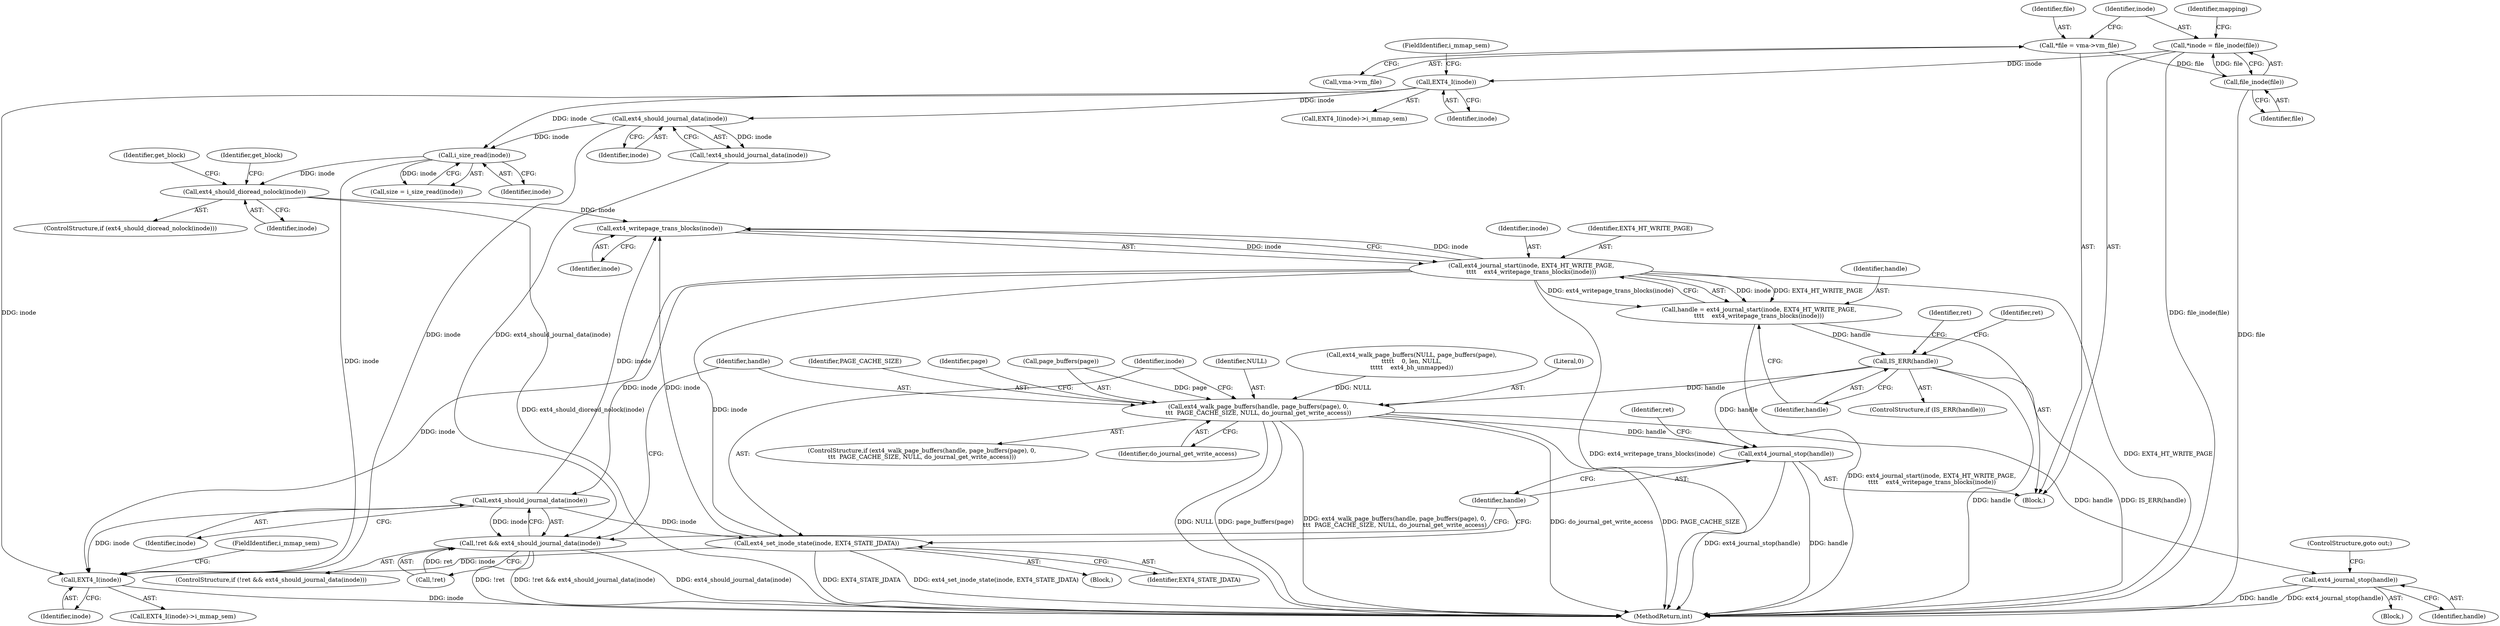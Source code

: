 digraph "0_linux_ea3d7209ca01da209cda6f0dea8be9cc4b7a933b_5@API" {
"1000272" [label="(Call,ext4_writepage_trans_blocks(inode))"];
"1000292" [label="(Call,ext4_should_journal_data(inode))"];
"1000269" [label="(Call,ext4_journal_start(inode, EXT4_HT_WRITE_PAGE,\n\t\t\t\t    ext4_writepage_trans_blocks(inode)))"];
"1000272" [label="(Call,ext4_writepage_trans_blocks(inode))"];
"1000257" [label="(Call,ext4_should_dioread_nolock(inode))"];
"1000196" [label="(Call,i_size_read(inode))"];
"1000152" [label="(Call,EXT4_I(inode))"];
"1000125" [label="(Call,*inode = file_inode(file))"];
"1000127" [label="(Call,file_inode(file))"];
"1000119" [label="(Call,*file = vma->vm_file)"];
"1000164" [label="(Call,ext4_should_journal_data(inode))"];
"1000313" [label="(Call,ext4_set_inode_state(inode, EXT4_STATE_JDATA))"];
"1000267" [label="(Call,handle = ext4_journal_start(inode, EXT4_HT_WRITE_PAGE,\n\t\t\t\t    ext4_writepage_trans_blocks(inode)))"];
"1000275" [label="(Call,IS_ERR(handle))"];
"1000296" [label="(Call,ext4_walk_page_buffers(handle, page_buffers(page), 0,\n\t\t\t  PAGE_CACHE_SIZE, NULL, do_journal_get_write_access))"];
"1000310" [label="(Call,ext4_journal_stop(handle))"];
"1000316" [label="(Call,ext4_journal_stop(handle))"];
"1000289" [label="(Call,!ret && ext4_should_journal_data(inode))"];
"1000340" [label="(Call,EXT4_I(inode))"];
"1000271" [label="(Identifier,EXT4_HT_WRITE_PAGE)"];
"1000165" [label="(Identifier,inode)"];
"1000197" [label="(Identifier,inode)"];
"1000316" [label="(Call,ext4_journal_stop(handle))"];
"1000260" [label="(Identifier,get_block)"];
"1000273" [label="(Identifier,inode)"];
"1000300" [label="(Literal,0)"];
"1000292" [label="(Call,ext4_should_journal_data(inode))"];
"1000301" [label="(Identifier,PAGE_CACHE_SIZE)"];
"1000164" [label="(Call,ext4_should_journal_data(inode))"];
"1000276" [label="(Identifier,handle)"];
"1000275" [label="(Call,IS_ERR(handle))"];
"1000311" [label="(Identifier,handle)"];
"1000288" [label="(ControlStructure,if (!ret && ext4_should_journal_data(inode)))"];
"1000269" [label="(Call,ext4_journal_start(inode, EXT4_HT_WRITE_PAGE,\n\t\t\t\t    ext4_writepage_trans_blocks(inode)))"];
"1000310" [label="(Call,ext4_journal_stop(handle))"];
"1000296" [label="(Call,ext4_walk_page_buffers(handle, page_buffers(page), 0,\n\t\t\t  PAGE_CACHE_SIZE, NULL, do_journal_get_write_access))"];
"1000321" [label="(Identifier,ret)"];
"1000194" [label="(Call,size = i_size_read(inode))"];
"1000126" [label="(Identifier,inode)"];
"1000152" [label="(Call,EXT4_I(inode))"];
"1000314" [label="(Identifier,inode)"];
"1000293" [label="(Identifier,inode)"];
"1000256" [label="(ControlStructure,if (ext4_should_dioread_nolock(inode)))"];
"1000270" [label="(Identifier,inode)"];
"1000274" [label="(ControlStructure,if (IS_ERR(handle)))"];
"1000125" [label="(Call,*inode = file_inode(file))"];
"1000119" [label="(Call,*file = vma->vm_file)"];
"1000303" [label="(Identifier,do_journal_get_write_access)"];
"1000163" [label="(Call,!ext4_should_journal_data(inode))"];
"1000128" [label="(Identifier,file)"];
"1000108" [label="(Block,)"];
"1000313" [label="(Call,ext4_set_inode_state(inode, EXT4_STATE_JDATA))"];
"1000279" [label="(Identifier,ret)"];
"1000294" [label="(Block,)"];
"1000154" [label="(FieldIdentifier,i_mmap_sem)"];
"1000283" [label="(Identifier,ret)"];
"1000151" [label="(Call,EXT4_I(inode)->i_mmap_sem)"];
"1000315" [label="(Identifier,EXT4_STATE_JDATA)"];
"1000342" [label="(FieldIdentifier,i_mmap_sem)"];
"1000306" [label="(Identifier,page)"];
"1000131" [label="(Identifier,mapping)"];
"1000298" [label="(Call,page_buffers(page))"];
"1000264" [label="(Identifier,get_block)"];
"1000267" [label="(Call,handle = ext4_journal_start(inode, EXT4_HT_WRITE_PAGE,\n\t\t\t\t    ext4_writepage_trans_blocks(inode)))"];
"1000339" [label="(Call,EXT4_I(inode)->i_mmap_sem)"];
"1000289" [label="(Call,!ret && ext4_should_journal_data(inode))"];
"1000153" [label="(Identifier,inode)"];
"1000121" [label="(Call,vma->vm_file)"];
"1000302" [label="(Identifier,NULL)"];
"1000340" [label="(Call,EXT4_I(inode))"];
"1000295" [label="(ControlStructure,if (ext4_walk_page_buffers(handle, page_buffers(page), 0,\n\t\t\t  PAGE_CACHE_SIZE, NULL, do_journal_get_write_access)))"];
"1000304" [label="(Block,)"];
"1000312" [label="(ControlStructure,goto out;)"];
"1000341" [label="(Identifier,inode)"];
"1000239" [label="(Call,ext4_walk_page_buffers(NULL, page_buffers(page),\n\t\t\t\t\t    0, len, NULL,\n\t\t\t\t\t    ext4_bh_unmapped))"];
"1000196" [label="(Call,i_size_read(inode))"];
"1000127" [label="(Call,file_inode(file))"];
"1000317" [label="(Identifier,handle)"];
"1000120" [label="(Identifier,file)"];
"1000297" [label="(Identifier,handle)"];
"1000272" [label="(Call,ext4_writepage_trans_blocks(inode))"];
"1000257" [label="(Call,ext4_should_dioread_nolock(inode))"];
"1000258" [label="(Identifier,inode)"];
"1000290" [label="(Call,!ret)"];
"1000268" [label="(Identifier,handle)"];
"1000349" [label="(MethodReturn,int)"];
"1000272" -> "1000269"  [label="AST: "];
"1000272" -> "1000273"  [label="CFG: "];
"1000273" -> "1000272"  [label="AST: "];
"1000269" -> "1000272"  [label="CFG: "];
"1000272" -> "1000269"  [label="DDG: inode"];
"1000292" -> "1000272"  [label="DDG: inode"];
"1000257" -> "1000272"  [label="DDG: inode"];
"1000269" -> "1000272"  [label="DDG: inode"];
"1000313" -> "1000272"  [label="DDG: inode"];
"1000292" -> "1000289"  [label="AST: "];
"1000292" -> "1000293"  [label="CFG: "];
"1000293" -> "1000292"  [label="AST: "];
"1000289" -> "1000292"  [label="CFG: "];
"1000292" -> "1000289"  [label="DDG: inode"];
"1000269" -> "1000292"  [label="DDG: inode"];
"1000292" -> "1000313"  [label="DDG: inode"];
"1000292" -> "1000340"  [label="DDG: inode"];
"1000269" -> "1000267"  [label="AST: "];
"1000270" -> "1000269"  [label="AST: "];
"1000271" -> "1000269"  [label="AST: "];
"1000267" -> "1000269"  [label="CFG: "];
"1000269" -> "1000349"  [label="DDG: ext4_writepage_trans_blocks(inode)"];
"1000269" -> "1000349"  [label="DDG: EXT4_HT_WRITE_PAGE"];
"1000269" -> "1000267"  [label="DDG: inode"];
"1000269" -> "1000267"  [label="DDG: EXT4_HT_WRITE_PAGE"];
"1000269" -> "1000267"  [label="DDG: ext4_writepage_trans_blocks(inode)"];
"1000269" -> "1000313"  [label="DDG: inode"];
"1000269" -> "1000340"  [label="DDG: inode"];
"1000257" -> "1000256"  [label="AST: "];
"1000257" -> "1000258"  [label="CFG: "];
"1000258" -> "1000257"  [label="AST: "];
"1000260" -> "1000257"  [label="CFG: "];
"1000264" -> "1000257"  [label="CFG: "];
"1000257" -> "1000349"  [label="DDG: ext4_should_dioread_nolock(inode)"];
"1000196" -> "1000257"  [label="DDG: inode"];
"1000196" -> "1000194"  [label="AST: "];
"1000196" -> "1000197"  [label="CFG: "];
"1000197" -> "1000196"  [label="AST: "];
"1000194" -> "1000196"  [label="CFG: "];
"1000196" -> "1000194"  [label="DDG: inode"];
"1000152" -> "1000196"  [label="DDG: inode"];
"1000164" -> "1000196"  [label="DDG: inode"];
"1000196" -> "1000340"  [label="DDG: inode"];
"1000152" -> "1000151"  [label="AST: "];
"1000152" -> "1000153"  [label="CFG: "];
"1000153" -> "1000152"  [label="AST: "];
"1000154" -> "1000152"  [label="CFG: "];
"1000125" -> "1000152"  [label="DDG: inode"];
"1000152" -> "1000164"  [label="DDG: inode"];
"1000152" -> "1000340"  [label="DDG: inode"];
"1000125" -> "1000108"  [label="AST: "];
"1000125" -> "1000127"  [label="CFG: "];
"1000126" -> "1000125"  [label="AST: "];
"1000127" -> "1000125"  [label="AST: "];
"1000131" -> "1000125"  [label="CFG: "];
"1000125" -> "1000349"  [label="DDG: file_inode(file)"];
"1000127" -> "1000125"  [label="DDG: file"];
"1000127" -> "1000128"  [label="CFG: "];
"1000128" -> "1000127"  [label="AST: "];
"1000127" -> "1000349"  [label="DDG: file"];
"1000119" -> "1000127"  [label="DDG: file"];
"1000119" -> "1000108"  [label="AST: "];
"1000119" -> "1000121"  [label="CFG: "];
"1000120" -> "1000119"  [label="AST: "];
"1000121" -> "1000119"  [label="AST: "];
"1000126" -> "1000119"  [label="CFG: "];
"1000164" -> "1000163"  [label="AST: "];
"1000164" -> "1000165"  [label="CFG: "];
"1000165" -> "1000164"  [label="AST: "];
"1000163" -> "1000164"  [label="CFG: "];
"1000164" -> "1000163"  [label="DDG: inode"];
"1000164" -> "1000340"  [label="DDG: inode"];
"1000313" -> "1000294"  [label="AST: "];
"1000313" -> "1000315"  [label="CFG: "];
"1000314" -> "1000313"  [label="AST: "];
"1000315" -> "1000313"  [label="AST: "];
"1000317" -> "1000313"  [label="CFG: "];
"1000313" -> "1000349"  [label="DDG: EXT4_STATE_JDATA"];
"1000313" -> "1000349"  [label="DDG: ext4_set_inode_state(inode, EXT4_STATE_JDATA)"];
"1000313" -> "1000340"  [label="DDG: inode"];
"1000267" -> "1000108"  [label="AST: "];
"1000268" -> "1000267"  [label="AST: "];
"1000276" -> "1000267"  [label="CFG: "];
"1000267" -> "1000349"  [label="DDG: ext4_journal_start(inode, EXT4_HT_WRITE_PAGE,\n\t\t\t\t    ext4_writepage_trans_blocks(inode))"];
"1000267" -> "1000275"  [label="DDG: handle"];
"1000275" -> "1000274"  [label="AST: "];
"1000275" -> "1000276"  [label="CFG: "];
"1000276" -> "1000275"  [label="AST: "];
"1000279" -> "1000275"  [label="CFG: "];
"1000283" -> "1000275"  [label="CFG: "];
"1000275" -> "1000349"  [label="DDG: IS_ERR(handle)"];
"1000275" -> "1000349"  [label="DDG: handle"];
"1000275" -> "1000296"  [label="DDG: handle"];
"1000275" -> "1000316"  [label="DDG: handle"];
"1000296" -> "1000295"  [label="AST: "];
"1000296" -> "1000303"  [label="CFG: "];
"1000297" -> "1000296"  [label="AST: "];
"1000298" -> "1000296"  [label="AST: "];
"1000300" -> "1000296"  [label="AST: "];
"1000301" -> "1000296"  [label="AST: "];
"1000302" -> "1000296"  [label="AST: "];
"1000303" -> "1000296"  [label="AST: "];
"1000306" -> "1000296"  [label="CFG: "];
"1000314" -> "1000296"  [label="CFG: "];
"1000296" -> "1000349"  [label="DDG: page_buffers(page)"];
"1000296" -> "1000349"  [label="DDG: ext4_walk_page_buffers(handle, page_buffers(page), 0,\n\t\t\t  PAGE_CACHE_SIZE, NULL, do_journal_get_write_access)"];
"1000296" -> "1000349"  [label="DDG: do_journal_get_write_access"];
"1000296" -> "1000349"  [label="DDG: PAGE_CACHE_SIZE"];
"1000296" -> "1000349"  [label="DDG: NULL"];
"1000298" -> "1000296"  [label="DDG: page"];
"1000239" -> "1000296"  [label="DDG: NULL"];
"1000296" -> "1000310"  [label="DDG: handle"];
"1000296" -> "1000316"  [label="DDG: handle"];
"1000310" -> "1000304"  [label="AST: "];
"1000310" -> "1000311"  [label="CFG: "];
"1000311" -> "1000310"  [label="AST: "];
"1000312" -> "1000310"  [label="CFG: "];
"1000310" -> "1000349"  [label="DDG: ext4_journal_stop(handle)"];
"1000310" -> "1000349"  [label="DDG: handle"];
"1000316" -> "1000108"  [label="AST: "];
"1000316" -> "1000317"  [label="CFG: "];
"1000317" -> "1000316"  [label="AST: "];
"1000321" -> "1000316"  [label="CFG: "];
"1000316" -> "1000349"  [label="DDG: ext4_journal_stop(handle)"];
"1000316" -> "1000349"  [label="DDG: handle"];
"1000289" -> "1000288"  [label="AST: "];
"1000289" -> "1000290"  [label="CFG: "];
"1000290" -> "1000289"  [label="AST: "];
"1000297" -> "1000289"  [label="CFG: "];
"1000317" -> "1000289"  [label="CFG: "];
"1000289" -> "1000349"  [label="DDG: ext4_should_journal_data(inode)"];
"1000289" -> "1000349"  [label="DDG: !ret"];
"1000289" -> "1000349"  [label="DDG: !ret && ext4_should_journal_data(inode)"];
"1000290" -> "1000289"  [label="DDG: ret"];
"1000163" -> "1000289"  [label="DDG: ext4_should_journal_data(inode)"];
"1000340" -> "1000339"  [label="AST: "];
"1000340" -> "1000341"  [label="CFG: "];
"1000341" -> "1000340"  [label="AST: "];
"1000342" -> "1000340"  [label="CFG: "];
"1000340" -> "1000349"  [label="DDG: inode"];
}
